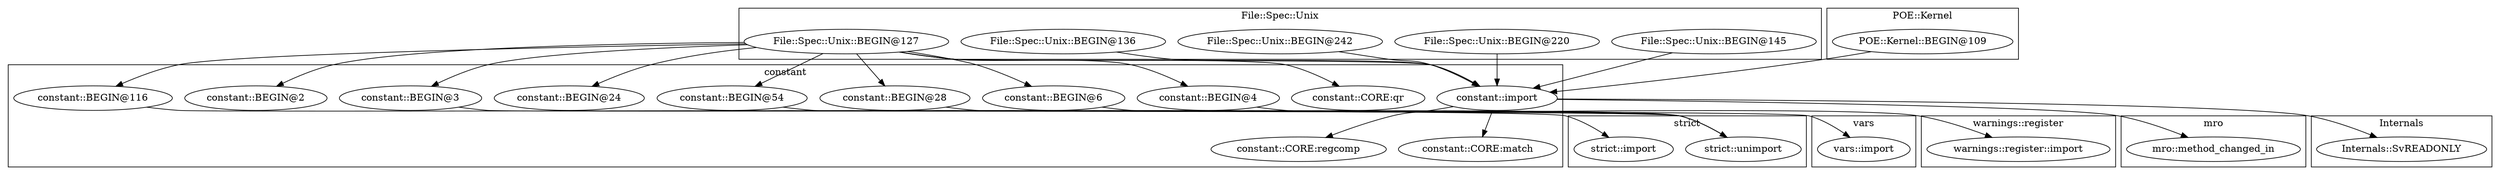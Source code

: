 digraph {
graph [overlap=false]
subgraph cluster_mro {
	label="mro";
	"mro::method_changed_in";
}
subgraph cluster_constant {
	label="constant";
	"constant::BEGIN@116";
	"constant::BEGIN@6";
	"constant::BEGIN@24";
	"constant::BEGIN@4";
	"constant::CORE:regcomp";
	"constant::import";
	"constant::BEGIN@54";
	"constant::CORE:qr";
	"constant::BEGIN@3";
	"constant::BEGIN@28";
	"constant::BEGIN@2";
	"constant::CORE:match";
}
subgraph cluster_strict {
	label="strict";
	"strict::import";
	"strict::unimport";
}
subgraph cluster_Internals {
	label="Internals";
	"Internals::SvREADONLY";
}
subgraph cluster_warnings_register {
	label="warnings::register";
	"warnings::register::import";
}
subgraph cluster_File_Spec_Unix {
	label="File::Spec::Unix";
	"File::Spec::Unix::BEGIN@220";
	"File::Spec::Unix::BEGIN@242";
	"File::Spec::Unix::BEGIN@127";
	"File::Spec::Unix::BEGIN@136";
	"File::Spec::Unix::BEGIN@145";
}
subgraph cluster_vars {
	label="vars";
	"vars::import";
}
subgraph cluster_POE_Kernel {
	label="POE::Kernel";
	"POE::Kernel::BEGIN@109";
}
"constant::BEGIN@6" -> "vars::import";
"constant::import" -> "constant::CORE:match";
"constant::import" -> "constant::CORE:regcomp";
"constant::BEGIN@4" -> "warnings::register::import";
"constant::import" -> "mro::method_changed_in";
"File::Spec::Unix::BEGIN@127" -> "constant::BEGIN@24";
"File::Spec::Unix::BEGIN@127" -> "constant::BEGIN@2";
"File::Spec::Unix::BEGIN@127" -> "constant::BEGIN@54";
"constant::BEGIN@54" -> "strict::unimport";
"constant::BEGIN@116" -> "strict::unimport";
"constant::BEGIN@28" -> "strict::unimport";
"File::Spec::Unix::BEGIN@127" -> "constant::BEGIN@4";
"File::Spec::Unix::BEGIN@127" -> "constant::BEGIN@116";
"constant::import" -> "Internals::SvREADONLY";
"File::Spec::Unix::BEGIN@127" -> "constant::BEGIN@6";
"constant::BEGIN@3" -> "strict::import";
"File::Spec::Unix::BEGIN@127" -> "constant::BEGIN@28";
"File::Spec::Unix::BEGIN@127" -> "constant::BEGIN@3";
"File::Spec::Unix::BEGIN@145" -> "constant::import";
"File::Spec::Unix::BEGIN@136" -> "constant::import";
"File::Spec::Unix::BEGIN@127" -> "constant::import";
"File::Spec::Unix::BEGIN@242" -> "constant::import";
"File::Spec::Unix::BEGIN@220" -> "constant::import";
"POE::Kernel::BEGIN@109" -> "constant::import";
"File::Spec::Unix::BEGIN@127" -> "constant::CORE:qr";
}
